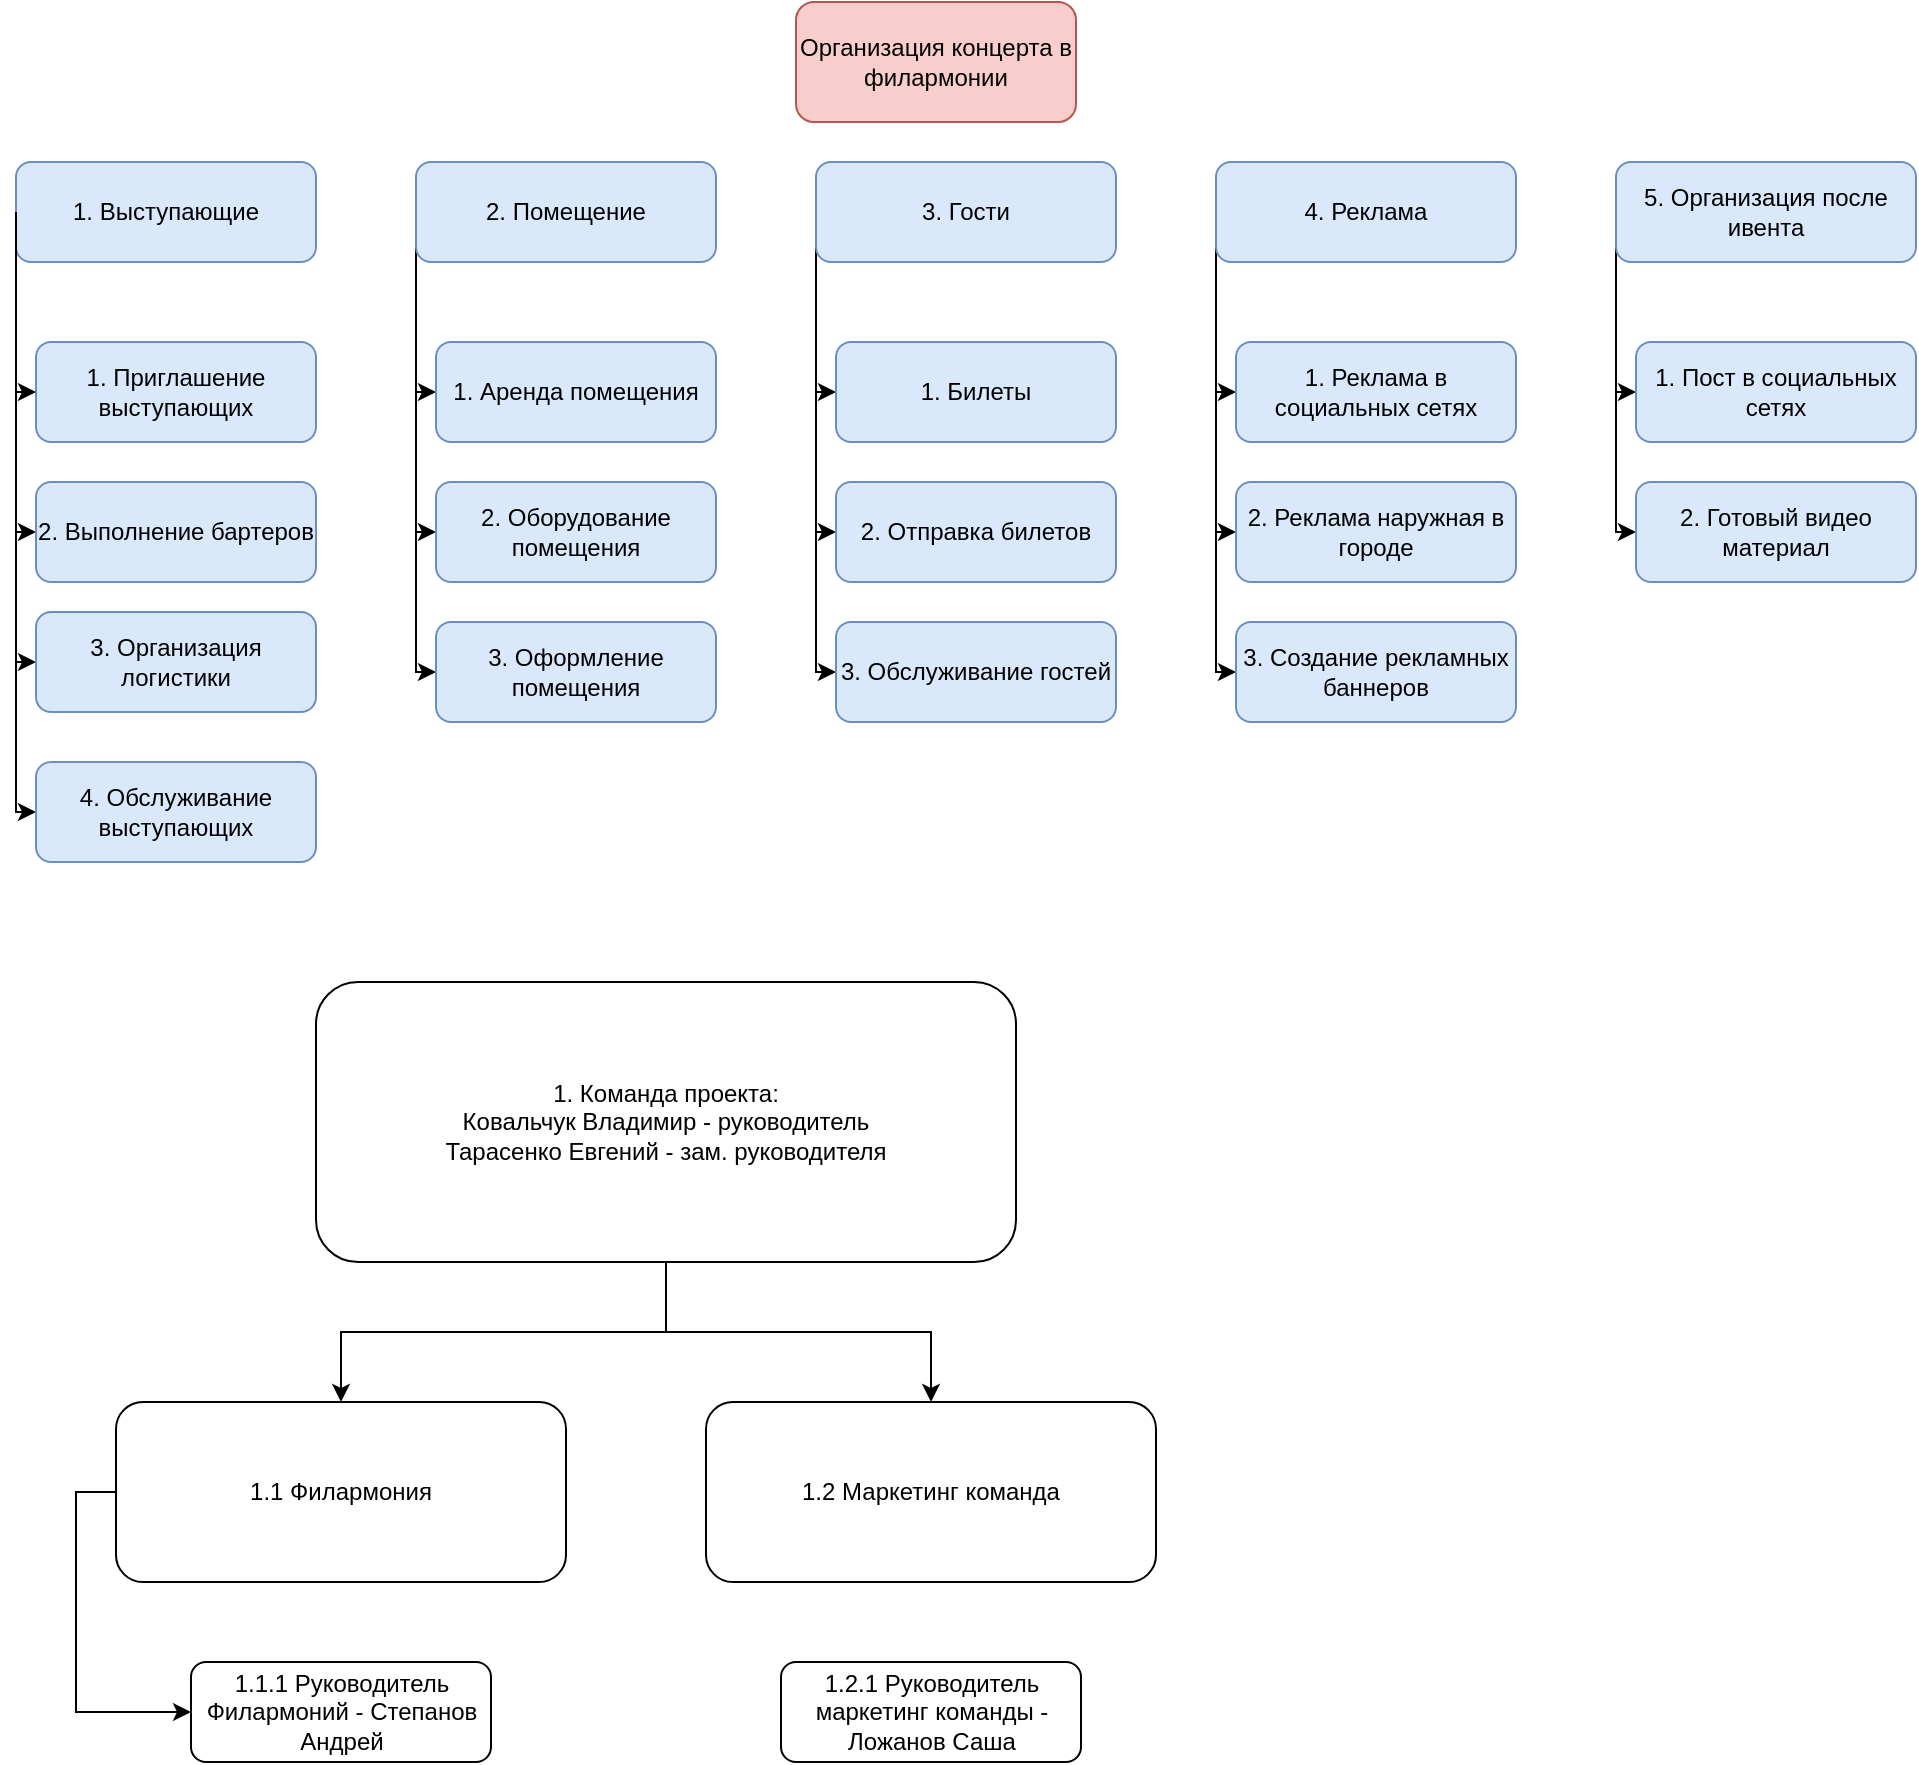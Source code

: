 <mxfile version="15.6.8" type="github">
  <diagram id="Rc9qcDZmQnPBhFp7f8N4" name="Page-1">
    <mxGraphModel dx="2370" dy="1323" grid="1" gridSize="10" guides="1" tooltips="1" connect="1" arrows="1" fold="1" page="1" pageScale="1" pageWidth="1500" pageHeight="1000" math="0" shadow="0">
      <root>
        <mxCell id="0" />
        <mxCell id="1" parent="0" />
        <mxCell id="G38BLfRJEZh8R4Xd1Hig-1" value="Организация концерта в филармонии" style="rounded=1;whiteSpace=wrap;html=1;fillColor=#f8cecc;strokeColor=#b85450;fontColor=default;" parent="1" vertex="1">
          <mxGeometry x="430" y="20" width="140" height="60" as="geometry" />
        </mxCell>
        <mxCell id="G38BLfRJEZh8R4Xd1Hig-14" style="edgeStyle=orthogonalEdgeStyle;rounded=0;orthogonalLoop=1;jettySize=auto;html=1;exitX=0;exitY=1;exitDx=0;exitDy=0;entryX=0;entryY=0.5;entryDx=0;entryDy=0;labelBackgroundColor=default;fontColor=default;strokeColor=default;" parent="1" source="G38BLfRJEZh8R4Xd1Hig-2" target="G38BLfRJEZh8R4Xd1Hig-8" edge="1">
          <mxGeometry relative="1" as="geometry">
            <Array as="points">
              <mxPoint x="40" y="285" />
            </Array>
          </mxGeometry>
        </mxCell>
        <mxCell id="G38BLfRJEZh8R4Xd1Hig-15" style="edgeStyle=orthogonalEdgeStyle;rounded=0;orthogonalLoop=1;jettySize=auto;html=1;exitX=0;exitY=0.25;exitDx=0;exitDy=0;entryX=0;entryY=0.5;entryDx=0;entryDy=0;labelBackgroundColor=default;fontColor=default;strokeColor=default;" parent="1" source="G38BLfRJEZh8R4Xd1Hig-2" target="G38BLfRJEZh8R4Xd1Hig-9" edge="1">
          <mxGeometry relative="1" as="geometry">
            <Array as="points">
              <mxPoint x="40" y="350" />
            </Array>
          </mxGeometry>
        </mxCell>
        <mxCell id="G38BLfRJEZh8R4Xd1Hig-16" style="edgeStyle=orthogonalEdgeStyle;rounded=0;orthogonalLoop=1;jettySize=auto;html=1;exitX=0;exitY=0.25;exitDx=0;exitDy=0;entryX=0;entryY=0.5;entryDx=0;entryDy=0;labelBackgroundColor=default;fontColor=default;strokeColor=default;" parent="1" source="G38BLfRJEZh8R4Xd1Hig-2" target="G38BLfRJEZh8R4Xd1Hig-10" edge="1">
          <mxGeometry relative="1" as="geometry">
            <Array as="points">
              <mxPoint x="40" y="425" />
            </Array>
          </mxGeometry>
        </mxCell>
        <mxCell id="G38BLfRJEZh8R4Xd1Hig-2" value="1. Выступающие" style="rounded=1;whiteSpace=wrap;html=1;fillColor=#dae8fc;strokeColor=#6c8ebf;fontColor=default;" parent="1" vertex="1">
          <mxGeometry x="40" y="100" width="150" height="50" as="geometry" />
        </mxCell>
        <mxCell id="G38BLfRJEZh8R4Xd1Hig-21" style="edgeStyle=orthogonalEdgeStyle;rounded=0;orthogonalLoop=1;jettySize=auto;html=1;exitX=0;exitY=0.5;exitDx=0;exitDy=0;entryX=0;entryY=0.5;entryDx=0;entryDy=0;labelBackgroundColor=default;fontColor=default;strokeColor=default;" parent="1" source="G38BLfRJEZh8R4Xd1Hig-3" target="G38BLfRJEZh8R4Xd1Hig-17" edge="1">
          <mxGeometry relative="1" as="geometry">
            <Array as="points">
              <mxPoint x="240" y="215" />
            </Array>
          </mxGeometry>
        </mxCell>
        <mxCell id="G38BLfRJEZh8R4Xd1Hig-22" style="edgeStyle=orthogonalEdgeStyle;rounded=0;orthogonalLoop=1;jettySize=auto;html=1;exitX=0;exitY=0.75;exitDx=0;exitDy=0;entryX=0;entryY=0.5;entryDx=0;entryDy=0;labelBackgroundColor=default;fontColor=default;strokeColor=default;" parent="1" source="G38BLfRJEZh8R4Xd1Hig-3" target="G38BLfRJEZh8R4Xd1Hig-18" edge="1">
          <mxGeometry relative="1" as="geometry">
            <Array as="points">
              <mxPoint x="240" y="285" />
            </Array>
          </mxGeometry>
        </mxCell>
        <mxCell id="G38BLfRJEZh8R4Xd1Hig-23" style="edgeStyle=orthogonalEdgeStyle;rounded=0;orthogonalLoop=1;jettySize=auto;html=1;exitX=0;exitY=1;exitDx=0;exitDy=0;entryX=0;entryY=0.5;entryDx=0;entryDy=0;labelBackgroundColor=default;fontColor=default;strokeColor=default;" parent="1" source="G38BLfRJEZh8R4Xd1Hig-3" target="G38BLfRJEZh8R4Xd1Hig-19" edge="1">
          <mxGeometry relative="1" as="geometry">
            <Array as="points">
              <mxPoint x="240" y="355" />
            </Array>
          </mxGeometry>
        </mxCell>
        <mxCell id="G38BLfRJEZh8R4Xd1Hig-3" value="2. Помещение" style="rounded=1;whiteSpace=wrap;html=1;fillColor=#dae8fc;strokeColor=#6c8ebf;fontColor=default;" parent="1" vertex="1">
          <mxGeometry x="240" y="100" width="150" height="50" as="geometry" />
        </mxCell>
        <mxCell id="G38BLfRJEZh8R4Xd1Hig-28" style="edgeStyle=orthogonalEdgeStyle;rounded=0;orthogonalLoop=1;jettySize=auto;html=1;exitX=0;exitY=0.5;exitDx=0;exitDy=0;entryX=0;entryY=0.5;entryDx=0;entryDy=0;labelBackgroundColor=default;fontColor=default;strokeColor=default;" parent="1" source="G38BLfRJEZh8R4Xd1Hig-4" target="G38BLfRJEZh8R4Xd1Hig-24" edge="1">
          <mxGeometry relative="1" as="geometry">
            <Array as="points">
              <mxPoint x="440" y="215" />
            </Array>
          </mxGeometry>
        </mxCell>
        <mxCell id="G38BLfRJEZh8R4Xd1Hig-29" style="edgeStyle=orthogonalEdgeStyle;rounded=0;orthogonalLoop=1;jettySize=auto;html=1;exitX=0;exitY=0.75;exitDx=0;exitDy=0;entryX=0;entryY=0.5;entryDx=0;entryDy=0;labelBackgroundColor=default;fontColor=default;strokeColor=default;" parent="1" source="G38BLfRJEZh8R4Xd1Hig-4" target="G38BLfRJEZh8R4Xd1Hig-25" edge="1">
          <mxGeometry relative="1" as="geometry">
            <Array as="points">
              <mxPoint x="440" y="285" />
            </Array>
          </mxGeometry>
        </mxCell>
        <mxCell id="G38BLfRJEZh8R4Xd1Hig-30" style="edgeStyle=orthogonalEdgeStyle;rounded=0;orthogonalLoop=1;jettySize=auto;html=1;exitX=0;exitY=1;exitDx=0;exitDy=0;entryX=0;entryY=0.5;entryDx=0;entryDy=0;labelBackgroundColor=default;fontColor=default;strokeColor=default;" parent="1" source="G38BLfRJEZh8R4Xd1Hig-4" target="G38BLfRJEZh8R4Xd1Hig-26" edge="1">
          <mxGeometry relative="1" as="geometry">
            <Array as="points">
              <mxPoint x="440" y="355" />
            </Array>
          </mxGeometry>
        </mxCell>
        <mxCell id="G38BLfRJEZh8R4Xd1Hig-4" value="3. Гости" style="rounded=1;whiteSpace=wrap;html=1;fillColor=#dae8fc;strokeColor=#6c8ebf;fontColor=default;" parent="1" vertex="1">
          <mxGeometry x="440" y="100" width="150" height="50" as="geometry" />
        </mxCell>
        <mxCell id="G38BLfRJEZh8R4Xd1Hig-33" style="edgeStyle=orthogonalEdgeStyle;rounded=0;orthogonalLoop=1;jettySize=auto;html=1;exitX=0;exitY=0.5;exitDx=0;exitDy=0;entryX=0;entryY=0.5;entryDx=0;entryDy=0;labelBackgroundColor=default;fontColor=default;strokeColor=default;" parent="1" source="G38BLfRJEZh8R4Xd1Hig-5" target="G38BLfRJEZh8R4Xd1Hig-31" edge="1">
          <mxGeometry relative="1" as="geometry">
            <Array as="points">
              <mxPoint x="640" y="215" />
            </Array>
          </mxGeometry>
        </mxCell>
        <mxCell id="G38BLfRJEZh8R4Xd1Hig-35" style="edgeStyle=orthogonalEdgeStyle;rounded=0;orthogonalLoop=1;jettySize=auto;html=1;exitX=0;exitY=0.5;exitDx=0;exitDy=0;entryX=0;entryY=0.5;entryDx=0;entryDy=0;labelBackgroundColor=default;fontColor=default;strokeColor=default;" parent="1" source="G38BLfRJEZh8R4Xd1Hig-5" target="G38BLfRJEZh8R4Xd1Hig-32" edge="1">
          <mxGeometry relative="1" as="geometry">
            <Array as="points">
              <mxPoint x="640" y="285" />
            </Array>
          </mxGeometry>
        </mxCell>
        <mxCell id="G38BLfRJEZh8R4Xd1Hig-36" style="edgeStyle=orthogonalEdgeStyle;rounded=0;orthogonalLoop=1;jettySize=auto;html=1;exitX=0;exitY=1;exitDx=0;exitDy=0;entryX=0;entryY=0.5;entryDx=0;entryDy=0;labelBackgroundColor=default;fontColor=default;strokeColor=default;" parent="1" source="G38BLfRJEZh8R4Xd1Hig-5" target="G38BLfRJEZh8R4Xd1Hig-34" edge="1">
          <mxGeometry relative="1" as="geometry">
            <Array as="points">
              <mxPoint x="640" y="355" />
            </Array>
          </mxGeometry>
        </mxCell>
        <mxCell id="G38BLfRJEZh8R4Xd1Hig-5" value="4. Реклама" style="rounded=1;whiteSpace=wrap;html=1;fillColor=#dae8fc;strokeColor=#6c8ebf;fontColor=default;" parent="1" vertex="1">
          <mxGeometry x="640" y="100" width="150" height="50" as="geometry" />
        </mxCell>
        <mxCell id="G38BLfRJEZh8R4Xd1Hig-39" style="edgeStyle=orthogonalEdgeStyle;rounded=0;orthogonalLoop=1;jettySize=auto;html=1;exitX=0;exitY=0.5;exitDx=0;exitDy=0;entryX=0;entryY=0.5;entryDx=0;entryDy=0;labelBackgroundColor=default;fontColor=default;strokeColor=default;" parent="1" source="G38BLfRJEZh8R4Xd1Hig-6" target="G38BLfRJEZh8R4Xd1Hig-37" edge="1">
          <mxGeometry relative="1" as="geometry">
            <Array as="points">
              <mxPoint x="840" y="215" />
            </Array>
          </mxGeometry>
        </mxCell>
        <mxCell id="G38BLfRJEZh8R4Xd1Hig-40" style="edgeStyle=orthogonalEdgeStyle;rounded=0;orthogonalLoop=1;jettySize=auto;html=1;exitX=0;exitY=0.75;exitDx=0;exitDy=0;entryX=0;entryY=0.5;entryDx=0;entryDy=0;labelBackgroundColor=default;fontColor=default;strokeColor=default;" parent="1" source="G38BLfRJEZh8R4Xd1Hig-6" target="G38BLfRJEZh8R4Xd1Hig-38" edge="1">
          <mxGeometry relative="1" as="geometry">
            <Array as="points">
              <mxPoint x="840" y="285" />
            </Array>
          </mxGeometry>
        </mxCell>
        <mxCell id="G38BLfRJEZh8R4Xd1Hig-6" value="5. Организация после ивента" style="rounded=1;whiteSpace=wrap;html=1;fillColor=#dae8fc;strokeColor=#6c8ebf;fontColor=default;" parent="1" vertex="1">
          <mxGeometry x="840" y="100" width="150" height="50" as="geometry" />
        </mxCell>
        <mxCell id="G38BLfRJEZh8R4Xd1Hig-7" value="1. Приглашение выступающих" style="rounded=1;whiteSpace=wrap;html=1;fillColor=#dae8fc;strokeColor=#6c8ebf;fontColor=default;" parent="1" vertex="1">
          <mxGeometry x="50" y="190" width="140" height="50" as="geometry" />
        </mxCell>
        <mxCell id="G38BLfRJEZh8R4Xd1Hig-8" value="2. Выполнение бартеров" style="rounded=1;whiteSpace=wrap;html=1;fillColor=#dae8fc;strokeColor=#6c8ebf;fontColor=default;" parent="1" vertex="1">
          <mxGeometry x="50" y="260" width="140" height="50" as="geometry" />
        </mxCell>
        <mxCell id="G38BLfRJEZh8R4Xd1Hig-9" value="3. Организация логистики" style="rounded=1;whiteSpace=wrap;html=1;fillColor=#dae8fc;strokeColor=#6c8ebf;fontColor=default;" parent="1" vertex="1">
          <mxGeometry x="50" y="325" width="140" height="50" as="geometry" />
        </mxCell>
        <mxCell id="G38BLfRJEZh8R4Xd1Hig-10" value="4. Обслуживание выступающих" style="rounded=1;whiteSpace=wrap;html=1;fillColor=#dae8fc;strokeColor=#6c8ebf;fontColor=default;" parent="1" vertex="1">
          <mxGeometry x="50" y="400" width="140" height="50" as="geometry" />
        </mxCell>
        <mxCell id="G38BLfRJEZh8R4Xd1Hig-13" value="" style="endArrow=classic;html=1;rounded=0;labelBackgroundColor=default;fontColor=default;strokeColor=default;exitX=0;exitY=0.5;exitDx=0;exitDy=0;entryX=0;entryY=0.5;entryDx=0;entryDy=0;" parent="1" source="G38BLfRJEZh8R4Xd1Hig-2" target="G38BLfRJEZh8R4Xd1Hig-7" edge="1">
          <mxGeometry width="50" height="50" relative="1" as="geometry">
            <mxPoint x="570" y="370" as="sourcePoint" />
            <mxPoint x="620" y="320" as="targetPoint" />
            <Array as="points">
              <mxPoint x="40" y="215" />
            </Array>
          </mxGeometry>
        </mxCell>
        <mxCell id="G38BLfRJEZh8R4Xd1Hig-17" value="1. Аренда помещения" style="rounded=1;whiteSpace=wrap;html=1;fillColor=#dae8fc;strokeColor=#6c8ebf;fontColor=default;" parent="1" vertex="1">
          <mxGeometry x="250" y="190" width="140" height="50" as="geometry" />
        </mxCell>
        <mxCell id="G38BLfRJEZh8R4Xd1Hig-18" value="2. Оборудование помещения" style="rounded=1;whiteSpace=wrap;html=1;fillColor=#dae8fc;strokeColor=#6c8ebf;fontColor=default;" parent="1" vertex="1">
          <mxGeometry x="250" y="260" width="140" height="50" as="geometry" />
        </mxCell>
        <mxCell id="G38BLfRJEZh8R4Xd1Hig-19" value="3. Оформление помещения" style="rounded=1;whiteSpace=wrap;html=1;fillColor=#dae8fc;strokeColor=#6c8ebf;fontColor=default;" parent="1" vertex="1">
          <mxGeometry x="250" y="330" width="140" height="50" as="geometry" />
        </mxCell>
        <mxCell id="G38BLfRJEZh8R4Xd1Hig-24" value="1.&amp;nbsp;Билеты" style="rounded=1;whiteSpace=wrap;html=1;fillColor=#dae8fc;strokeColor=#6c8ebf;fontColor=default;" parent="1" vertex="1">
          <mxGeometry x="450" y="190" width="140" height="50" as="geometry" />
        </mxCell>
        <mxCell id="G38BLfRJEZh8R4Xd1Hig-25" value="2.&amp;nbsp;Отправка билетов" style="rounded=1;whiteSpace=wrap;html=1;fillColor=#dae8fc;strokeColor=#6c8ebf;fontColor=default;" parent="1" vertex="1">
          <mxGeometry x="450" y="260" width="140" height="50" as="geometry" />
        </mxCell>
        <mxCell id="G38BLfRJEZh8R4Xd1Hig-26" value="3.&amp;nbsp;Обслуживание гостей" style="rounded=1;whiteSpace=wrap;html=1;fillColor=#dae8fc;strokeColor=#6c8ebf;fontColor=default;" parent="1" vertex="1">
          <mxGeometry x="450" y="330" width="140" height="50" as="geometry" />
        </mxCell>
        <mxCell id="G38BLfRJEZh8R4Xd1Hig-31" value="1.&amp;nbsp;Реклама в социальных сетях" style="rounded=1;whiteSpace=wrap;html=1;fillColor=#dae8fc;strokeColor=#6c8ebf;fontColor=default;" parent="1" vertex="1">
          <mxGeometry x="650" y="190" width="140" height="50" as="geometry" />
        </mxCell>
        <mxCell id="G38BLfRJEZh8R4Xd1Hig-32" value="2.&amp;nbsp;Реклама наружная в городе" style="rounded=1;whiteSpace=wrap;html=1;fillColor=#dae8fc;strokeColor=#6c8ebf;fontColor=default;" parent="1" vertex="1">
          <mxGeometry x="650" y="260" width="140" height="50" as="geometry" />
        </mxCell>
        <mxCell id="G38BLfRJEZh8R4Xd1Hig-34" value="3.&amp;nbsp;Создание рекламных баннеров" style="rounded=1;whiteSpace=wrap;html=1;fillColor=#dae8fc;strokeColor=#6c8ebf;fontColor=default;" parent="1" vertex="1">
          <mxGeometry x="650" y="330" width="140" height="50" as="geometry" />
        </mxCell>
        <mxCell id="G38BLfRJEZh8R4Xd1Hig-37" value="1.&amp;nbsp;Пост в социальных сетях" style="rounded=1;whiteSpace=wrap;html=1;fillColor=#dae8fc;strokeColor=#6c8ebf;fontColor=default;" parent="1" vertex="1">
          <mxGeometry x="850" y="190" width="140" height="50" as="geometry" />
        </mxCell>
        <mxCell id="G38BLfRJEZh8R4Xd1Hig-38" value="2.&amp;nbsp;Готовый видео материал" style="rounded=1;whiteSpace=wrap;html=1;fillColor=#dae8fc;strokeColor=#6c8ebf;fontColor=default;" parent="1" vertex="1">
          <mxGeometry x="850" y="260" width="140" height="50" as="geometry" />
        </mxCell>
        <mxCell id="CuWyPhjplOVPULB85dRc-8" style="edgeStyle=orthogonalEdgeStyle;rounded=0;orthogonalLoop=1;jettySize=auto;html=1;exitX=0.5;exitY=1;exitDx=0;exitDy=0;entryX=0.5;entryY=0;entryDx=0;entryDy=0;" edge="1" parent="1" source="CuWyPhjplOVPULB85dRc-1" target="CuWyPhjplOVPULB85dRc-2">
          <mxGeometry relative="1" as="geometry" />
        </mxCell>
        <mxCell id="CuWyPhjplOVPULB85dRc-9" style="edgeStyle=orthogonalEdgeStyle;rounded=0;orthogonalLoop=1;jettySize=auto;html=1;exitX=0.5;exitY=1;exitDx=0;exitDy=0;entryX=0.5;entryY=0;entryDx=0;entryDy=0;" edge="1" parent="1" source="CuWyPhjplOVPULB85dRc-1" target="CuWyPhjplOVPULB85dRc-5">
          <mxGeometry relative="1" as="geometry" />
        </mxCell>
        <mxCell id="CuWyPhjplOVPULB85dRc-1" value="1. Команда проекта:&lt;br&gt;Ковальчук Владимир - руководитель&lt;br&gt;Тарасенко Евгений - зам. руководителя" style="rounded=1;whiteSpace=wrap;html=1;" vertex="1" parent="1">
          <mxGeometry x="190" y="510" width="350" height="140" as="geometry" />
        </mxCell>
        <mxCell id="CuWyPhjplOVPULB85dRc-4" style="edgeStyle=orthogonalEdgeStyle;rounded=0;orthogonalLoop=1;jettySize=auto;html=1;exitX=0;exitY=0.5;exitDx=0;exitDy=0;entryX=0;entryY=0.5;entryDx=0;entryDy=0;" edge="1" parent="1" source="CuWyPhjplOVPULB85dRc-2" target="CuWyPhjplOVPULB85dRc-3">
          <mxGeometry relative="1" as="geometry" />
        </mxCell>
        <mxCell id="CuWyPhjplOVPULB85dRc-2" value="1.1 Филармония" style="rounded=1;whiteSpace=wrap;html=1;" vertex="1" parent="1">
          <mxGeometry x="90" y="720" width="225" height="90" as="geometry" />
        </mxCell>
        <mxCell id="CuWyPhjplOVPULB85dRc-3" value="1.1.1 Руководитель Филармоний - Степанов Андрей" style="rounded=1;whiteSpace=wrap;html=1;" vertex="1" parent="1">
          <mxGeometry x="127.5" y="850" width="150" height="50" as="geometry" />
        </mxCell>
        <mxCell id="CuWyPhjplOVPULB85dRc-5" value="1.2 Маркетинг команда" style="rounded=1;whiteSpace=wrap;html=1;" vertex="1" parent="1">
          <mxGeometry x="385" y="720" width="225" height="90" as="geometry" />
        </mxCell>
        <mxCell id="CuWyPhjplOVPULB85dRc-7" value="1.2.1 Руководитель маркетинг команды - Ложанов Саша" style="rounded=1;whiteSpace=wrap;html=1;" vertex="1" parent="1">
          <mxGeometry x="422.5" y="850" width="150" height="50" as="geometry" />
        </mxCell>
      </root>
    </mxGraphModel>
  </diagram>
</mxfile>
